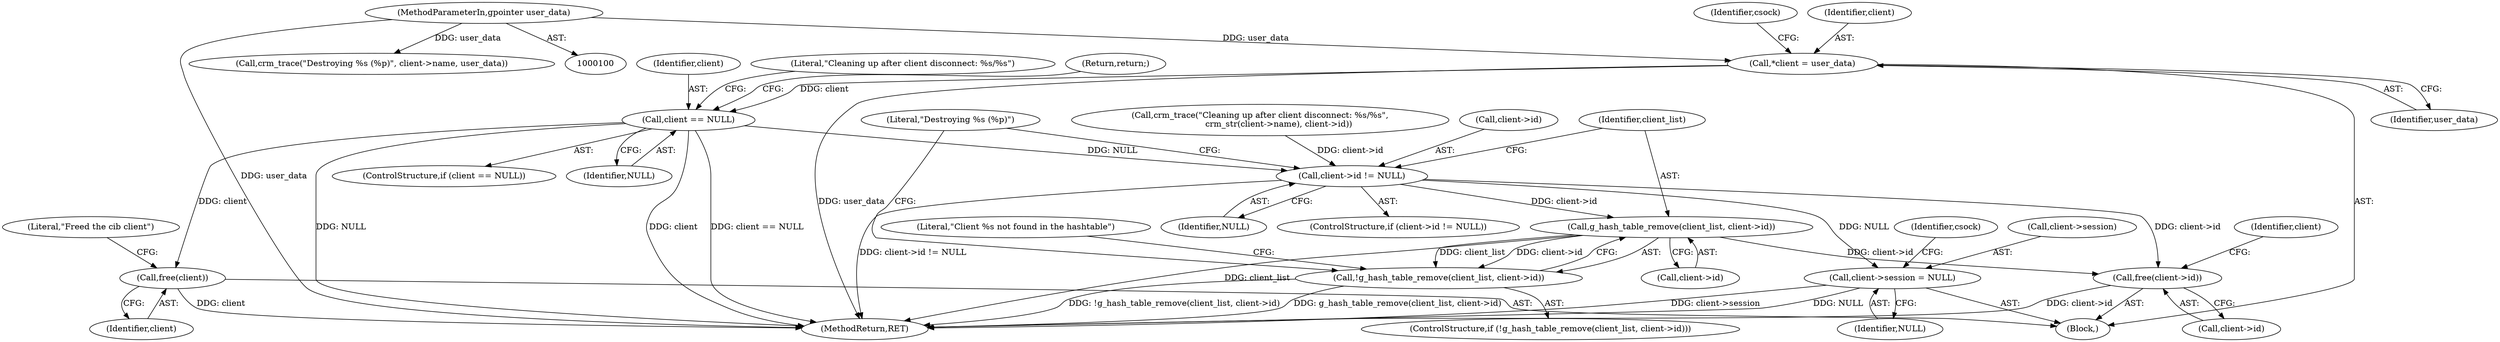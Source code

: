 digraph "0_pacemaker_564f7cc2a51dcd2f28ab12a13394f31be5aa3c93_1@pointer" {
"1000104" [label="(Call,*client = user_data)"];
"1000101" [label="(MethodParameterIn,gpointer user_data)"];
"1000112" [label="(Call,client == NULL)"];
"1000127" [label="(Call,client->id != NULL)"];
"1000135" [label="(Call,g_hash_table_remove(client_list, client->id))"];
"1000134" [label="(Call,!g_hash_table_remove(client_list, client->id))"];
"1000236" [label="(Call,free(client->id))"];
"1000216" [label="(Call,client->session = NULL)"];
"1000248" [label="(Call,free(client))"];
"1000249" [label="(Identifier,client)"];
"1000116" [label="(Return,return;)"];
"1000109" [label="(Identifier,csock)"];
"1000142" [label="(Literal,\"Client %s not found in the hashtable\")"];
"1000111" [label="(ControlStructure,if (client == NULL))"];
"1000117" [label="(Call,crm_trace(\"Cleaning up after client disconnect: %s/%s\",\n              crm_str(client->name), client->id))"];
"1000102" [label="(Block,)"];
"1000220" [label="(Identifier,NULL)"];
"1000106" [label="(Identifier,user_data)"];
"1000101" [label="(MethodParameterIn,gpointer user_data)"];
"1000223" [label="(Identifier,csock)"];
"1000114" [label="(Identifier,NULL)"];
"1000237" [label="(Call,client->id)"];
"1000242" [label="(Identifier,client)"];
"1000136" [label="(Identifier,client_list)"];
"1000251" [label="(Literal,\"Freed the cib client\")"];
"1000127" [label="(Call,client->id != NULL)"];
"1000236" [label="(Call,free(client->id))"];
"1000133" [label="(ControlStructure,if (!g_hash_table_remove(client_list, client->id)))"];
"1000258" [label="(MethodReturn,RET)"];
"1000113" [label="(Identifier,client)"];
"1000118" [label="(Literal,\"Cleaning up after client disconnect: %s/%s\")"];
"1000135" [label="(Call,g_hash_table_remove(client_list, client->id))"];
"1000147" [label="(Literal,\"Destroying %s (%p)\")"];
"1000137" [label="(Call,client->id)"];
"1000131" [label="(Identifier,NULL)"];
"1000112" [label="(Call,client == NULL)"];
"1000216" [label="(Call,client->session = NULL)"];
"1000128" [label="(Call,client->id)"];
"1000217" [label="(Call,client->session)"];
"1000134" [label="(Call,!g_hash_table_remove(client_list, client->id))"];
"1000248" [label="(Call,free(client))"];
"1000146" [label="(Call,crm_trace(\"Destroying %s (%p)\", client->name, user_data))"];
"1000104" [label="(Call,*client = user_data)"];
"1000126" [label="(ControlStructure,if (client->id != NULL))"];
"1000105" [label="(Identifier,client)"];
"1000104" -> "1000102"  [label="AST: "];
"1000104" -> "1000106"  [label="CFG: "];
"1000105" -> "1000104"  [label="AST: "];
"1000106" -> "1000104"  [label="AST: "];
"1000109" -> "1000104"  [label="CFG: "];
"1000104" -> "1000258"  [label="DDG: user_data"];
"1000101" -> "1000104"  [label="DDG: user_data"];
"1000104" -> "1000112"  [label="DDG: client"];
"1000101" -> "1000100"  [label="AST: "];
"1000101" -> "1000258"  [label="DDG: user_data"];
"1000101" -> "1000146"  [label="DDG: user_data"];
"1000112" -> "1000111"  [label="AST: "];
"1000112" -> "1000114"  [label="CFG: "];
"1000113" -> "1000112"  [label="AST: "];
"1000114" -> "1000112"  [label="AST: "];
"1000116" -> "1000112"  [label="CFG: "];
"1000118" -> "1000112"  [label="CFG: "];
"1000112" -> "1000258"  [label="DDG: client == NULL"];
"1000112" -> "1000258"  [label="DDG: NULL"];
"1000112" -> "1000258"  [label="DDG: client"];
"1000112" -> "1000127"  [label="DDG: NULL"];
"1000112" -> "1000248"  [label="DDG: client"];
"1000127" -> "1000126"  [label="AST: "];
"1000127" -> "1000131"  [label="CFG: "];
"1000128" -> "1000127"  [label="AST: "];
"1000131" -> "1000127"  [label="AST: "];
"1000136" -> "1000127"  [label="CFG: "];
"1000147" -> "1000127"  [label="CFG: "];
"1000127" -> "1000258"  [label="DDG: client->id != NULL"];
"1000117" -> "1000127"  [label="DDG: client->id"];
"1000127" -> "1000135"  [label="DDG: client->id"];
"1000127" -> "1000216"  [label="DDG: NULL"];
"1000127" -> "1000236"  [label="DDG: client->id"];
"1000135" -> "1000134"  [label="AST: "];
"1000135" -> "1000137"  [label="CFG: "];
"1000136" -> "1000135"  [label="AST: "];
"1000137" -> "1000135"  [label="AST: "];
"1000134" -> "1000135"  [label="CFG: "];
"1000135" -> "1000258"  [label="DDG: client_list"];
"1000135" -> "1000134"  [label="DDG: client_list"];
"1000135" -> "1000134"  [label="DDG: client->id"];
"1000135" -> "1000236"  [label="DDG: client->id"];
"1000134" -> "1000133"  [label="AST: "];
"1000142" -> "1000134"  [label="CFG: "];
"1000147" -> "1000134"  [label="CFG: "];
"1000134" -> "1000258"  [label="DDG: !g_hash_table_remove(client_list, client->id)"];
"1000134" -> "1000258"  [label="DDG: g_hash_table_remove(client_list, client->id)"];
"1000236" -> "1000102"  [label="AST: "];
"1000236" -> "1000237"  [label="CFG: "];
"1000237" -> "1000236"  [label="AST: "];
"1000242" -> "1000236"  [label="CFG: "];
"1000236" -> "1000258"  [label="DDG: client->id"];
"1000216" -> "1000102"  [label="AST: "];
"1000216" -> "1000220"  [label="CFG: "];
"1000217" -> "1000216"  [label="AST: "];
"1000220" -> "1000216"  [label="AST: "];
"1000223" -> "1000216"  [label="CFG: "];
"1000216" -> "1000258"  [label="DDG: client->session"];
"1000216" -> "1000258"  [label="DDG: NULL"];
"1000248" -> "1000102"  [label="AST: "];
"1000248" -> "1000249"  [label="CFG: "];
"1000249" -> "1000248"  [label="AST: "];
"1000251" -> "1000248"  [label="CFG: "];
"1000248" -> "1000258"  [label="DDG: client"];
}
